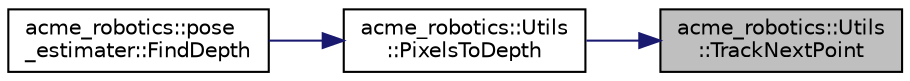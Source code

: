 digraph "acme_robotics::Utils::TrackNextPoint"
{
 // LATEX_PDF_SIZE
  bgcolor="transparent";
  edge [fontname="Helvetica",fontsize="10",labelfontname="Helvetica",labelfontsize="10"];
  node [fontname="Helvetica",fontsize="10",shape=record];
  rankdir="RL";
  Node1 [label="acme_robotics::Utils\l::TrackNextPoint",height=0.2,width=0.4,color="black", fillcolor="grey75", style="filled", fontcolor="black",tooltip="Track the next point in the bounding box."];
  Node1 -> Node2 [dir="back",color="midnightblue",fontsize="10",style="solid",fontname="Helvetica"];
  Node2 [label="acme_robotics::Utils\l::PixelsToDepth",height=0.2,width=0.4,color="black",URL="$classacme__robotics_1_1Utils.html#a4484582609a4e200300c02ea316bfac6",tooltip="Convert pixel data to depth information."];
  Node2 -> Node3 [dir="back",color="midnightblue",fontsize="10",style="solid",fontname="Helvetica"];
  Node3 [label="acme_robotics::pose\l_estimater::FindDepth",height=0.2,width=0.4,color="black",URL="$classacme__robotics_1_1pose__estimater.html#ada92080cdc68852ecb1e1d0d32ebcd79",tooltip="Initializing essential funtions based on selected mode of operation."];
}

